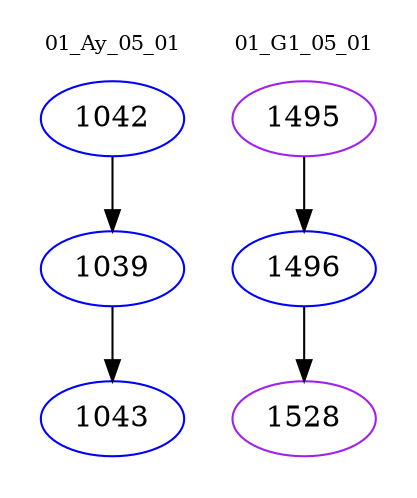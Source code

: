 digraph{
subgraph cluster_0 {
color = white
label = "01_Ay_05_01";
fontsize=10;
T0_1042 [label="1042", color="blue"]
T0_1042 -> T0_1039 [color="black"]
T0_1039 [label="1039", color="blue"]
T0_1039 -> T0_1043 [color="black"]
T0_1043 [label="1043", color="blue"]
}
subgraph cluster_1 {
color = white
label = "01_G1_05_01";
fontsize=10;
T1_1495 [label="1495", color="purple"]
T1_1495 -> T1_1496 [color="black"]
T1_1496 [label="1496", color="blue"]
T1_1496 -> T1_1528 [color="black"]
T1_1528 [label="1528", color="purple"]
}
}
